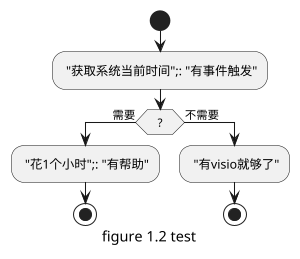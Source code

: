 @startuml
scale 300 * 300
start
: "获取系统当前时间";: "有事件触发";
if ( ? ) then(需要)
        : "花1个小时";: "有帮助";
        stop
else(不需要)
        : "有visio就够了";
        stop
endif

caption figure 1.2 test
@enduml
